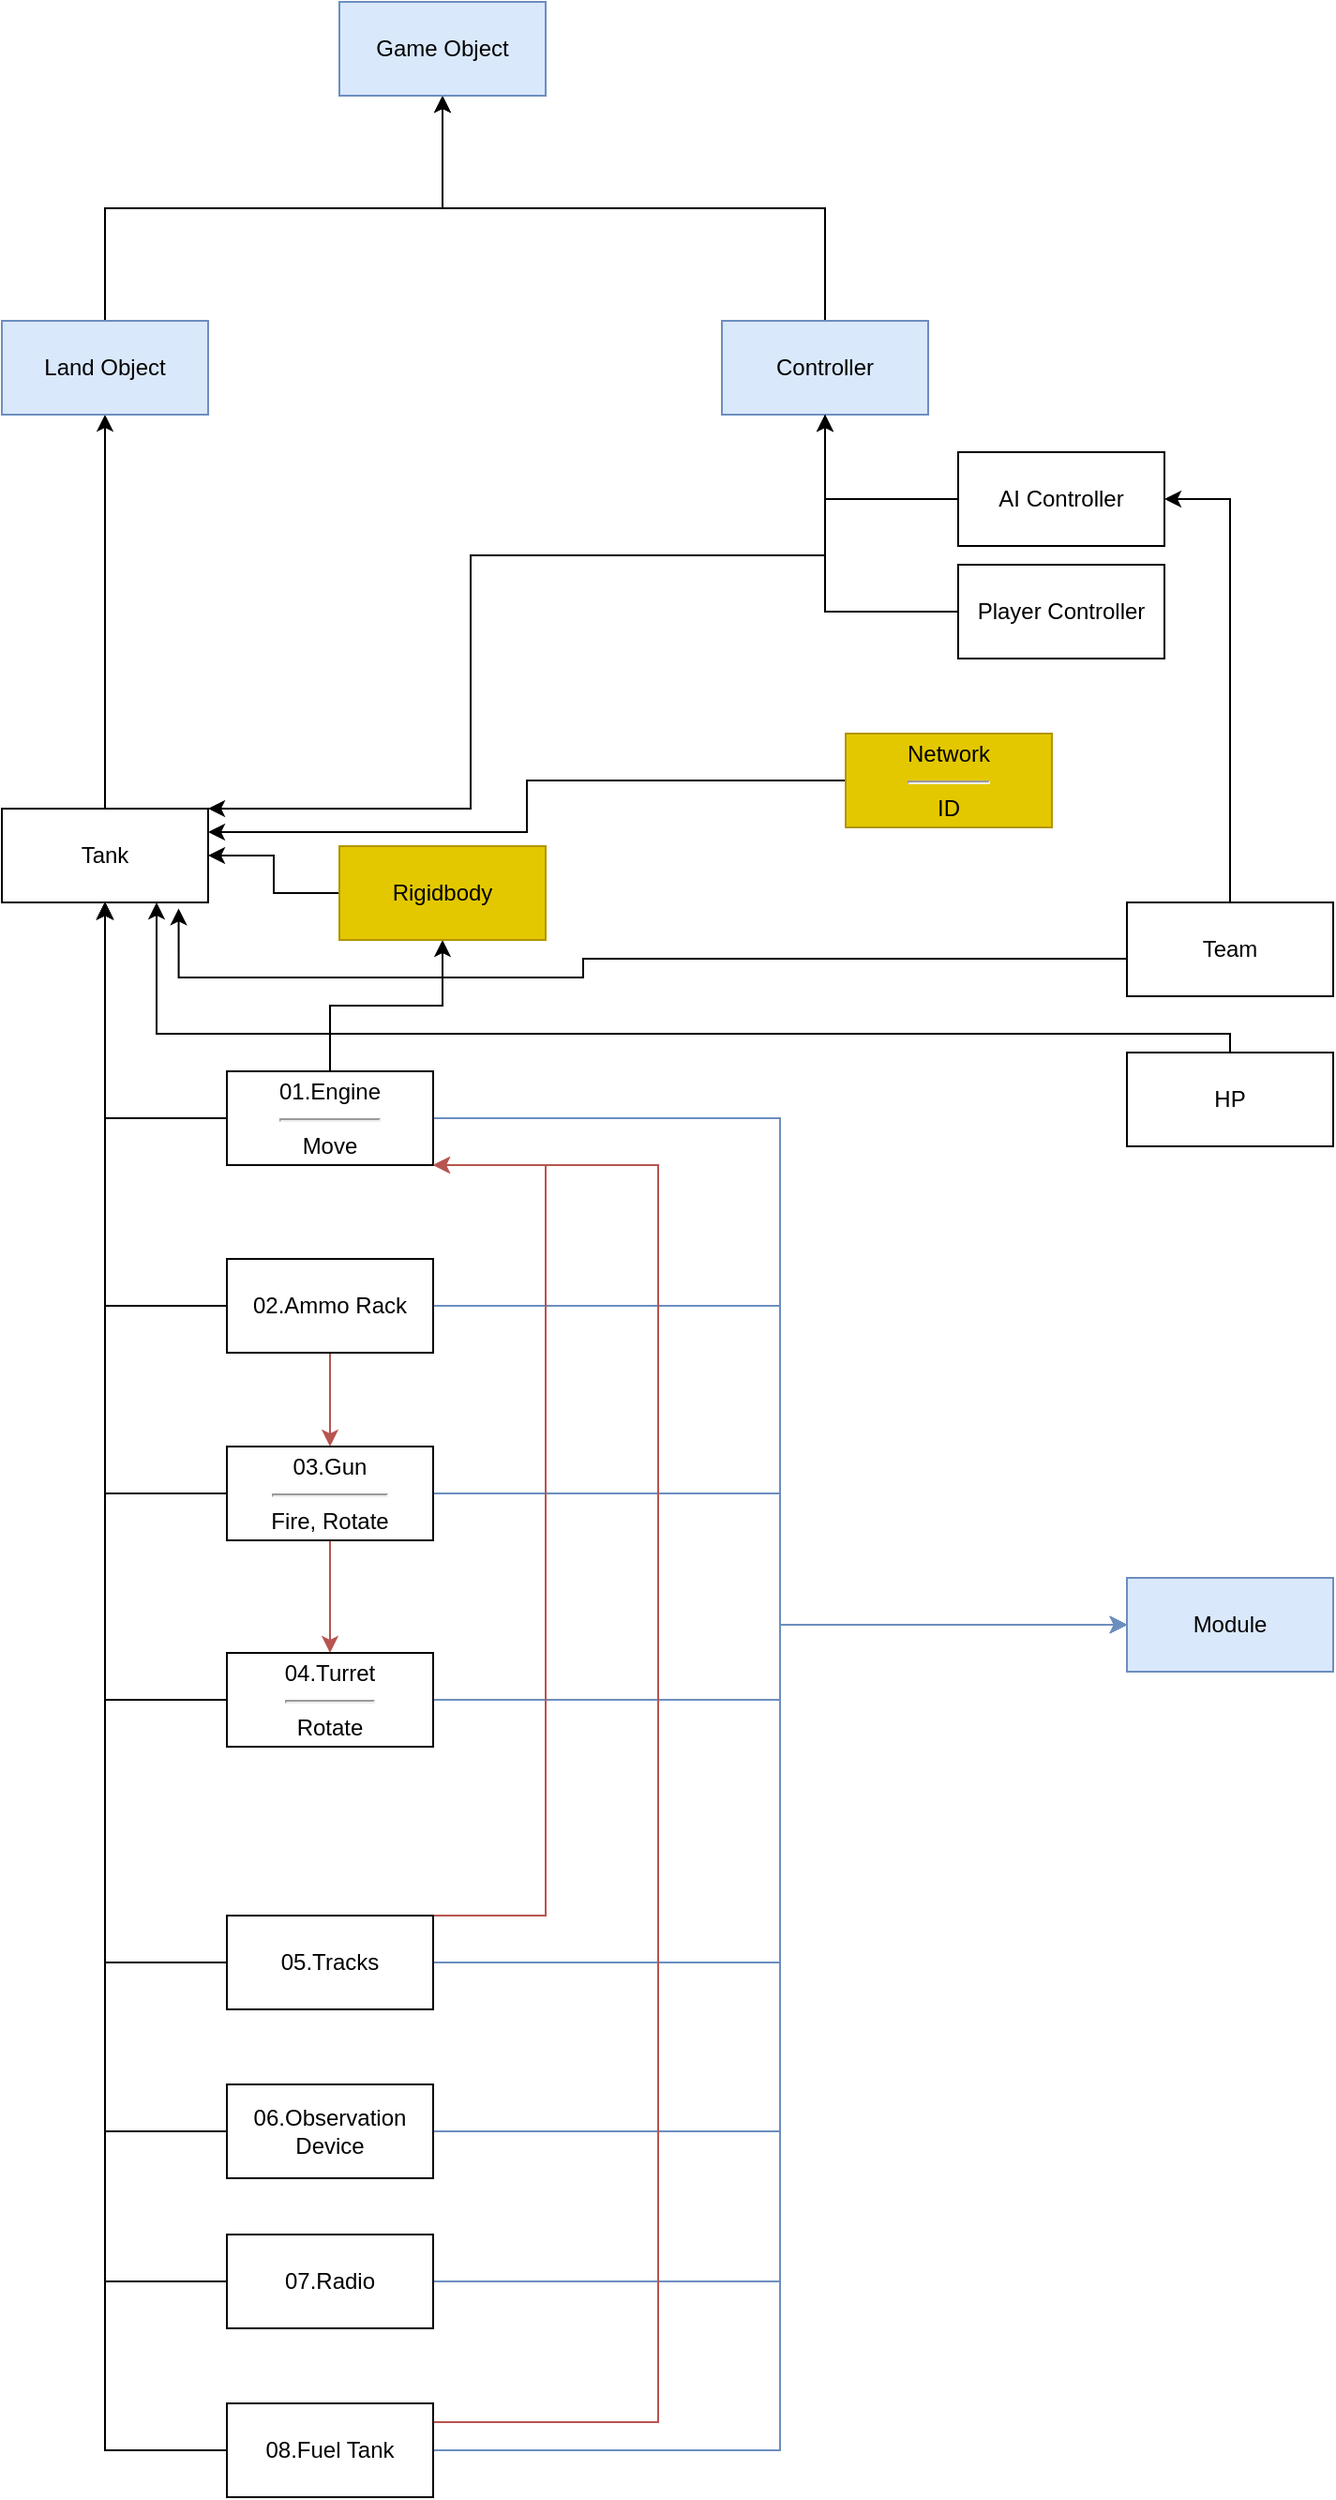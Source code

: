 <mxfile version="26.2.2">
  <diagram id="C5RBs43oDa-KdzZeNtuy" name="Page-1">
    <mxGraphModel dx="1428" dy="2018" grid="1" gridSize="10" guides="1" tooltips="1" connect="1" arrows="1" fold="1" page="1" pageScale="1" pageWidth="827" pageHeight="1169" math="0" shadow="0">
      <root>
        <mxCell id="WIyWlLk6GJQsqaUBKTNV-0" />
        <mxCell id="WIyWlLk6GJQsqaUBKTNV-1" parent="WIyWlLk6GJQsqaUBKTNV-0" />
        <mxCell id="MAa_id4GODkYyRuKRBiz-32" style="edgeStyle=orthogonalEdgeStyle;rounded=0;orthogonalLoop=1;jettySize=auto;html=1;exitX=0.5;exitY=0;exitDx=0;exitDy=0;entryX=0.5;entryY=1;entryDx=0;entryDy=0;" parent="WIyWlLk6GJQsqaUBKTNV-1" source="MAa_id4GODkYyRuKRBiz-0" target="MAa_id4GODkYyRuKRBiz-31" edge="1">
          <mxGeometry relative="1" as="geometry" />
        </mxCell>
        <mxCell id="MAa_id4GODkYyRuKRBiz-0" value="Tank" style="html=1;whiteSpace=wrap;noLabel=0;expand=1;comic=0;resizeHeight=0;" parent="WIyWlLk6GJQsqaUBKTNV-1" vertex="1">
          <mxGeometry x="30" y="210" width="110" height="50" as="geometry" />
        </mxCell>
        <mxCell id="MAa_id4GODkYyRuKRBiz-13" style="edgeStyle=orthogonalEdgeStyle;rounded=0;orthogonalLoop=1;jettySize=auto;html=1;exitX=0;exitY=0.5;exitDx=0;exitDy=0;entryX=0.5;entryY=1;entryDx=0;entryDy=0;" parent="WIyWlLk6GJQsqaUBKTNV-1" source="MAa_id4GODkYyRuKRBiz-2" target="MAa_id4GODkYyRuKRBiz-0" edge="1">
          <mxGeometry relative="1" as="geometry" />
        </mxCell>
        <mxCell id="MAa_id4GODkYyRuKRBiz-27" style="edgeStyle=orthogonalEdgeStyle;rounded=0;orthogonalLoop=1;jettySize=auto;html=1;entryX=0.5;entryY=0;entryDx=0;entryDy=0;fillColor=#f8cecc;strokeColor=#b85450;" parent="WIyWlLk6GJQsqaUBKTNV-1" source="MAa_id4GODkYyRuKRBiz-2" target="MAa_id4GODkYyRuKRBiz-4" edge="1">
          <mxGeometry relative="1" as="geometry" />
        </mxCell>
        <mxCell id="ON_rqly2Lm6P_RDxt7Wj-2" style="edgeStyle=orthogonalEdgeStyle;rounded=0;orthogonalLoop=1;jettySize=auto;html=1;entryX=0;entryY=0.5;entryDx=0;entryDy=0;fillColor=#dae8fc;strokeColor=#6c8ebf;" edge="1" parent="WIyWlLk6GJQsqaUBKTNV-1" source="MAa_id4GODkYyRuKRBiz-2" target="ON_rqly2Lm6P_RDxt7Wj-0">
          <mxGeometry relative="1" as="geometry" />
        </mxCell>
        <mxCell id="MAa_id4GODkYyRuKRBiz-2" value="02.Ammo Rack" style="html=1;whiteSpace=wrap;" parent="WIyWlLk6GJQsqaUBKTNV-1" vertex="1">
          <mxGeometry x="150" y="450" width="110" height="50" as="geometry" />
        </mxCell>
        <mxCell id="MAa_id4GODkYyRuKRBiz-15" style="edgeStyle=orthogonalEdgeStyle;rounded=0;orthogonalLoop=1;jettySize=auto;html=1;entryX=0.5;entryY=1;entryDx=0;entryDy=0;" parent="WIyWlLk6GJQsqaUBKTNV-1" source="MAa_id4GODkYyRuKRBiz-4" target="MAa_id4GODkYyRuKRBiz-0" edge="1">
          <mxGeometry relative="1" as="geometry" />
        </mxCell>
        <mxCell id="MAa_id4GODkYyRuKRBiz-26" style="edgeStyle=orthogonalEdgeStyle;rounded=0;orthogonalLoop=1;jettySize=auto;html=1;exitX=0.5;exitY=1;exitDx=0;exitDy=0;entryX=0.5;entryY=0;entryDx=0;entryDy=0;fillColor=#f8cecc;strokeColor=#b85450;" parent="WIyWlLk6GJQsqaUBKTNV-1" source="MAa_id4GODkYyRuKRBiz-4" target="MAa_id4GODkYyRuKRBiz-8" edge="1">
          <mxGeometry relative="1" as="geometry" />
        </mxCell>
        <mxCell id="ON_rqly2Lm6P_RDxt7Wj-3" style="edgeStyle=orthogonalEdgeStyle;rounded=0;orthogonalLoop=1;jettySize=auto;html=1;entryX=0;entryY=0.5;entryDx=0;entryDy=0;fillColor=#dae8fc;strokeColor=#6c8ebf;" edge="1" parent="WIyWlLk6GJQsqaUBKTNV-1" source="MAa_id4GODkYyRuKRBiz-4" target="ON_rqly2Lm6P_RDxt7Wj-0">
          <mxGeometry relative="1" as="geometry" />
        </mxCell>
        <mxCell id="MAa_id4GODkYyRuKRBiz-4" value="03.Gun&lt;hr&gt;Fire,&amp;nbsp;&lt;span style=&quot;background-color: transparent; color: light-dark(rgb(0, 0, 0), rgb(255, 255, 255));&quot;&gt;Rotate&lt;/span&gt;" style="html=1;whiteSpace=wrap;" parent="WIyWlLk6GJQsqaUBKTNV-1" vertex="1">
          <mxGeometry x="150" y="550" width="110" height="50" as="geometry" />
        </mxCell>
        <mxCell id="MAa_id4GODkYyRuKRBiz-12" style="edgeStyle=orthogonalEdgeStyle;rounded=0;orthogonalLoop=1;jettySize=auto;html=1;entryX=0.5;entryY=1;entryDx=0;entryDy=0;" parent="WIyWlLk6GJQsqaUBKTNV-1" source="MAa_id4GODkYyRuKRBiz-5" target="MAa_id4GODkYyRuKRBiz-0" edge="1">
          <mxGeometry relative="1" as="geometry" />
        </mxCell>
        <mxCell id="MAa_id4GODkYyRuKRBiz-68" style="edgeStyle=orthogonalEdgeStyle;rounded=0;orthogonalLoop=1;jettySize=auto;html=1;exitX=0.5;exitY=0;exitDx=0;exitDy=0;fontFamily=Helvetica;fontSize=12;fontColor=default;" parent="WIyWlLk6GJQsqaUBKTNV-1" source="MAa_id4GODkYyRuKRBiz-5" edge="1">
          <mxGeometry relative="1" as="geometry">
            <mxPoint x="205.143" y="349.857" as="targetPoint" />
          </mxGeometry>
        </mxCell>
        <mxCell id="MAa_id4GODkYyRuKRBiz-74" value="" style="edgeStyle=orthogonalEdgeStyle;rounded=0;orthogonalLoop=1;jettySize=auto;html=1;fontFamily=Helvetica;fontSize=12;fontColor=default;" parent="WIyWlLk6GJQsqaUBKTNV-1" source="MAa_id4GODkYyRuKRBiz-5" target="MAa_id4GODkYyRuKRBiz-64" edge="1">
          <mxGeometry relative="1" as="geometry" />
        </mxCell>
        <mxCell id="ON_rqly2Lm6P_RDxt7Wj-1" style="edgeStyle=orthogonalEdgeStyle;rounded=0;orthogonalLoop=1;jettySize=auto;html=1;entryX=0;entryY=0.5;entryDx=0;entryDy=0;fillColor=#dae8fc;strokeColor=#6c8ebf;" edge="1" parent="WIyWlLk6GJQsqaUBKTNV-1" source="MAa_id4GODkYyRuKRBiz-5" target="ON_rqly2Lm6P_RDxt7Wj-0">
          <mxGeometry relative="1" as="geometry" />
        </mxCell>
        <mxCell id="MAa_id4GODkYyRuKRBiz-5" value="01.Engine&lt;hr&gt;Move" style="html=1;whiteSpace=wrap;" parent="WIyWlLk6GJQsqaUBKTNV-1" vertex="1">
          <mxGeometry x="150" y="350" width="110" height="50" as="geometry" />
        </mxCell>
        <mxCell id="MAa_id4GODkYyRuKRBiz-21" style="edgeStyle=orthogonalEdgeStyle;rounded=0;orthogonalLoop=1;jettySize=auto;html=1;exitX=0;exitY=0.5;exitDx=0;exitDy=0;entryX=0.5;entryY=1;entryDx=0;entryDy=0;" parent="WIyWlLk6GJQsqaUBKTNV-1" source="MAa_id4GODkYyRuKRBiz-7" target="MAa_id4GODkYyRuKRBiz-0" edge="1">
          <mxGeometry relative="1" as="geometry" />
        </mxCell>
        <mxCell id="ON_rqly2Lm6P_RDxt7Wj-7" style="edgeStyle=orthogonalEdgeStyle;rounded=0;orthogonalLoop=1;jettySize=auto;html=1;entryX=0;entryY=0.5;entryDx=0;entryDy=0;fillColor=#dae8fc;strokeColor=#6c8ebf;" edge="1" parent="WIyWlLk6GJQsqaUBKTNV-1" source="MAa_id4GODkYyRuKRBiz-7" target="ON_rqly2Lm6P_RDxt7Wj-0">
          <mxGeometry relative="1" as="geometry" />
        </mxCell>
        <mxCell id="MAa_id4GODkYyRuKRBiz-7" value="07.Radio" style="html=1;whiteSpace=wrap;" parent="WIyWlLk6GJQsqaUBKTNV-1" vertex="1">
          <mxGeometry x="150" y="970" width="110" height="50" as="geometry" />
        </mxCell>
        <mxCell id="MAa_id4GODkYyRuKRBiz-16" style="edgeStyle=orthogonalEdgeStyle;rounded=0;orthogonalLoop=1;jettySize=auto;html=1;entryX=0.5;entryY=1;entryDx=0;entryDy=0;" parent="WIyWlLk6GJQsqaUBKTNV-1" source="MAa_id4GODkYyRuKRBiz-8" target="MAa_id4GODkYyRuKRBiz-0" edge="1">
          <mxGeometry relative="1" as="geometry" />
        </mxCell>
        <mxCell id="ON_rqly2Lm6P_RDxt7Wj-4" style="edgeStyle=orthogonalEdgeStyle;rounded=0;orthogonalLoop=1;jettySize=auto;html=1;entryX=0;entryY=0.5;entryDx=0;entryDy=0;fillColor=#dae8fc;strokeColor=#6c8ebf;" edge="1" parent="WIyWlLk6GJQsqaUBKTNV-1" source="MAa_id4GODkYyRuKRBiz-8" target="ON_rqly2Lm6P_RDxt7Wj-0">
          <mxGeometry relative="1" as="geometry" />
        </mxCell>
        <mxCell id="MAa_id4GODkYyRuKRBiz-8" value="04.Turret&lt;hr&gt;Rotate" style="html=1;whiteSpace=wrap;" parent="WIyWlLk6GJQsqaUBKTNV-1" vertex="1">
          <mxGeometry x="150" y="660" width="110" height="50" as="geometry" />
        </mxCell>
        <mxCell id="MAa_id4GODkYyRuKRBiz-19" style="edgeStyle=orthogonalEdgeStyle;rounded=0;orthogonalLoop=1;jettySize=auto;html=1;entryX=0.5;entryY=1;entryDx=0;entryDy=0;" parent="WIyWlLk6GJQsqaUBKTNV-1" source="MAa_id4GODkYyRuKRBiz-9" target="MAa_id4GODkYyRuKRBiz-0" edge="1">
          <mxGeometry relative="1" as="geometry" />
        </mxCell>
        <mxCell id="MAa_id4GODkYyRuKRBiz-30" style="edgeStyle=orthogonalEdgeStyle;rounded=0;orthogonalLoop=1;jettySize=auto;html=1;exitX=1;exitY=0;exitDx=0;exitDy=0;entryX=1;entryY=1;entryDx=0;entryDy=0;fillColor=#f8cecc;strokeColor=#b85450;" parent="WIyWlLk6GJQsqaUBKTNV-1" source="MAa_id4GODkYyRuKRBiz-9" target="MAa_id4GODkYyRuKRBiz-5" edge="1">
          <mxGeometry relative="1" as="geometry">
            <Array as="points">
              <mxPoint x="320" y="800" />
              <mxPoint x="320" y="400" />
            </Array>
          </mxGeometry>
        </mxCell>
        <mxCell id="ON_rqly2Lm6P_RDxt7Wj-5" style="edgeStyle=orthogonalEdgeStyle;rounded=0;orthogonalLoop=1;jettySize=auto;html=1;entryX=0;entryY=0.5;entryDx=0;entryDy=0;fillColor=#dae8fc;strokeColor=#6c8ebf;" edge="1" parent="WIyWlLk6GJQsqaUBKTNV-1" source="MAa_id4GODkYyRuKRBiz-9" target="ON_rqly2Lm6P_RDxt7Wj-0">
          <mxGeometry relative="1" as="geometry" />
        </mxCell>
        <mxCell id="MAa_id4GODkYyRuKRBiz-9" value="05.Tracks" style="html=1;whiteSpace=wrap;" parent="WIyWlLk6GJQsqaUBKTNV-1" vertex="1">
          <mxGeometry x="150" y="800" width="110" height="50" as="geometry" />
        </mxCell>
        <mxCell id="MAa_id4GODkYyRuKRBiz-18" style="edgeStyle=orthogonalEdgeStyle;rounded=0;orthogonalLoop=1;jettySize=auto;html=1;entryX=0.5;entryY=1;entryDx=0;entryDy=0;" parent="WIyWlLk6GJQsqaUBKTNV-1" source="MAa_id4GODkYyRuKRBiz-10" target="MAa_id4GODkYyRuKRBiz-0" edge="1">
          <mxGeometry relative="1" as="geometry" />
        </mxCell>
        <mxCell id="ON_rqly2Lm6P_RDxt7Wj-6" style="edgeStyle=orthogonalEdgeStyle;rounded=0;orthogonalLoop=1;jettySize=auto;html=1;entryX=0;entryY=0.5;entryDx=0;entryDy=0;fillColor=#dae8fc;strokeColor=#6c8ebf;" edge="1" parent="WIyWlLk6GJQsqaUBKTNV-1" source="MAa_id4GODkYyRuKRBiz-10" target="ON_rqly2Lm6P_RDxt7Wj-0">
          <mxGeometry relative="1" as="geometry" />
        </mxCell>
        <mxCell id="MAa_id4GODkYyRuKRBiz-10" value="06.Observation Device" style="html=1;whiteSpace=wrap;" parent="WIyWlLk6GJQsqaUBKTNV-1" vertex="1">
          <mxGeometry x="150" y="890" width="110" height="50" as="geometry" />
        </mxCell>
        <mxCell id="MAa_id4GODkYyRuKRBiz-23" style="edgeStyle=orthogonalEdgeStyle;rounded=0;orthogonalLoop=1;jettySize=auto;html=1;exitX=0;exitY=0.5;exitDx=0;exitDy=0;entryX=0.5;entryY=1;entryDx=0;entryDy=0;" parent="WIyWlLk6GJQsqaUBKTNV-1" source="MAa_id4GODkYyRuKRBiz-11" target="MAa_id4GODkYyRuKRBiz-0" edge="1">
          <mxGeometry relative="1" as="geometry" />
        </mxCell>
        <mxCell id="MAa_id4GODkYyRuKRBiz-29" style="edgeStyle=orthogonalEdgeStyle;rounded=0;orthogonalLoop=1;jettySize=auto;html=1;exitX=1;exitY=0.5;exitDx=0;exitDy=0;entryX=1;entryY=1;entryDx=0;entryDy=0;fillColor=#f8cecc;strokeColor=#b85450;" parent="WIyWlLk6GJQsqaUBKTNV-1" source="MAa_id4GODkYyRuKRBiz-11" target="MAa_id4GODkYyRuKRBiz-5" edge="1">
          <mxGeometry relative="1" as="geometry">
            <Array as="points">
              <mxPoint x="260" y="1070" />
              <mxPoint x="380" y="1070" />
              <mxPoint x="380" y="400" />
            </Array>
          </mxGeometry>
        </mxCell>
        <mxCell id="ON_rqly2Lm6P_RDxt7Wj-8" style="edgeStyle=orthogonalEdgeStyle;rounded=0;orthogonalLoop=1;jettySize=auto;html=1;entryX=0;entryY=0.5;entryDx=0;entryDy=0;fillColor=#dae8fc;strokeColor=#6c8ebf;" edge="1" parent="WIyWlLk6GJQsqaUBKTNV-1" source="MAa_id4GODkYyRuKRBiz-11" target="ON_rqly2Lm6P_RDxt7Wj-0">
          <mxGeometry relative="1" as="geometry" />
        </mxCell>
        <mxCell id="MAa_id4GODkYyRuKRBiz-11" value="08.Fuel Tank" style="html=1;whiteSpace=wrap;" parent="WIyWlLk6GJQsqaUBKTNV-1" vertex="1">
          <mxGeometry x="150" y="1060" width="110" height="50" as="geometry" />
        </mxCell>
        <mxCell id="MAa_id4GODkYyRuKRBiz-102" style="edgeStyle=orthogonalEdgeStyle;rounded=0;orthogonalLoop=1;jettySize=auto;html=1;entryX=0.5;entryY=1;entryDx=0;entryDy=0;fontFamily=Helvetica;fontSize=12;fontColor=default;" parent="WIyWlLk6GJQsqaUBKTNV-1" source="MAa_id4GODkYyRuKRBiz-31" target="MAa_id4GODkYyRuKRBiz-100" edge="1">
          <mxGeometry relative="1" as="geometry">
            <Array as="points">
              <mxPoint x="85" y="-110" />
              <mxPoint x="265" y="-110" />
            </Array>
          </mxGeometry>
        </mxCell>
        <mxCell id="MAa_id4GODkYyRuKRBiz-31" value="Land Object" style="html=1;whiteSpace=wrap;fillColor=#dae8fc;strokeColor=#6c8ebf;" parent="WIyWlLk6GJQsqaUBKTNV-1" vertex="1">
          <mxGeometry x="30" y="-50" width="110" height="50" as="geometry" />
        </mxCell>
        <mxCell id="MAa_id4GODkYyRuKRBiz-75" style="edgeStyle=orthogonalEdgeStyle;rounded=0;orthogonalLoop=1;jettySize=auto;html=1;entryX=1;entryY=0.5;entryDx=0;entryDy=0;fontFamily=Helvetica;fontSize=12;fontColor=default;" parent="WIyWlLk6GJQsqaUBKTNV-1" source="MAa_id4GODkYyRuKRBiz-64" target="MAa_id4GODkYyRuKRBiz-0" edge="1">
          <mxGeometry relative="1" as="geometry" />
        </mxCell>
        <mxCell id="MAa_id4GODkYyRuKRBiz-64" value="Rigidbody" style="html=1;whiteSpace=wrap;comic=0;strokeColor=#B09500;align=center;verticalAlign=middle;fontFamily=Helvetica;fontSize=12;fontColor=#000000;fillColor=#e3c800;" parent="WIyWlLk6GJQsqaUBKTNV-1" vertex="1">
          <mxGeometry x="210" y="230" width="110" height="50" as="geometry" />
        </mxCell>
        <mxCell id="MAa_id4GODkYyRuKRBiz-89" style="edgeStyle=orthogonalEdgeStyle;rounded=0;orthogonalLoop=1;jettySize=auto;html=1;entryX=1;entryY=0;entryDx=0;entryDy=0;fontFamily=Helvetica;fontSize=12;fontColor=default;" parent="WIyWlLk6GJQsqaUBKTNV-1" source="MAa_id4GODkYyRuKRBiz-76" target="MAa_id4GODkYyRuKRBiz-0" edge="1">
          <mxGeometry relative="1" as="geometry">
            <Array as="points">
              <mxPoint x="280" y="75" />
              <mxPoint x="280" y="210" />
            </Array>
          </mxGeometry>
        </mxCell>
        <mxCell id="MAa_id4GODkYyRuKRBiz-101" style="edgeStyle=orthogonalEdgeStyle;rounded=0;orthogonalLoop=1;jettySize=auto;html=1;entryX=0.5;entryY=1;entryDx=0;entryDy=0;fontFamily=Helvetica;fontSize=12;fontColor=default;" parent="WIyWlLk6GJQsqaUBKTNV-1" source="MAa_id4GODkYyRuKRBiz-76" target="MAa_id4GODkYyRuKRBiz-100" edge="1">
          <mxGeometry relative="1" as="geometry">
            <Array as="points">
              <mxPoint x="469" y="-110" />
              <mxPoint x="265" y="-110" />
            </Array>
          </mxGeometry>
        </mxCell>
        <mxCell id="MAa_id4GODkYyRuKRBiz-76" value="Controller" style="html=1;whiteSpace=wrap;comic=0;strokeColor=#6c8ebf;align=center;verticalAlign=middle;fontFamily=Helvetica;fontSize=12;fillColor=#dae8fc;" parent="WIyWlLk6GJQsqaUBKTNV-1" vertex="1">
          <mxGeometry x="414" y="-50" width="110" height="50" as="geometry" />
        </mxCell>
        <mxCell id="MAa_id4GODkYyRuKRBiz-79" style="edgeStyle=orthogonalEdgeStyle;rounded=0;orthogonalLoop=1;jettySize=auto;html=1;entryX=0.5;entryY=1;entryDx=0;entryDy=0;fontFamily=Helvetica;fontSize=12;fontColor=default;" parent="WIyWlLk6GJQsqaUBKTNV-1" source="MAa_id4GODkYyRuKRBiz-78" target="MAa_id4GODkYyRuKRBiz-76" edge="1">
          <mxGeometry relative="1" as="geometry" />
        </mxCell>
        <mxCell id="MAa_id4GODkYyRuKRBiz-78" value="AI Controller" style="html=1;whiteSpace=wrap;comic=0;strokeColor=default;align=center;verticalAlign=middle;fontFamily=Helvetica;fontSize=12;fontColor=default;fillColor=default;" parent="WIyWlLk6GJQsqaUBKTNV-1" vertex="1">
          <mxGeometry x="540" y="20" width="110" height="50" as="geometry" />
        </mxCell>
        <mxCell id="MAa_id4GODkYyRuKRBiz-82" style="edgeStyle=orthogonalEdgeStyle;rounded=0;orthogonalLoop=1;jettySize=auto;html=1;entryX=0.5;entryY=1;entryDx=0;entryDy=0;fontFamily=Helvetica;fontSize=12;fontColor=default;" parent="WIyWlLk6GJQsqaUBKTNV-1" source="MAa_id4GODkYyRuKRBiz-81" target="MAa_id4GODkYyRuKRBiz-76" edge="1">
          <mxGeometry relative="1" as="geometry" />
        </mxCell>
        <mxCell id="MAa_id4GODkYyRuKRBiz-81" value="Player Controller" style="html=1;whiteSpace=wrap;comic=0;strokeColor=default;align=center;verticalAlign=middle;fontFamily=Helvetica;fontSize=12;fontColor=default;fillColor=default;" parent="WIyWlLk6GJQsqaUBKTNV-1" vertex="1">
          <mxGeometry x="540" y="80" width="110" height="50" as="geometry" />
        </mxCell>
        <mxCell id="MAa_id4GODkYyRuKRBiz-91" style="edgeStyle=orthogonalEdgeStyle;rounded=0;orthogonalLoop=1;jettySize=auto;html=1;entryX=1;entryY=0.25;entryDx=0;entryDy=0;fontFamily=Helvetica;fontSize=12;fontColor=default;" parent="WIyWlLk6GJQsqaUBKTNV-1" source="MAa_id4GODkYyRuKRBiz-90" target="MAa_id4GODkYyRuKRBiz-0" edge="1">
          <mxGeometry relative="1" as="geometry" />
        </mxCell>
        <mxCell id="MAa_id4GODkYyRuKRBiz-90" value="Network&lt;div&gt;&lt;hr&gt;ID&lt;/div&gt;" style="html=1;whiteSpace=wrap;comic=0;strokeColor=#B09500;align=center;verticalAlign=middle;fontFamily=Helvetica;fontSize=12;fontColor=#000000;fillColor=#e3c800;" parent="WIyWlLk6GJQsqaUBKTNV-1" vertex="1">
          <mxGeometry x="480" y="170" width="110" height="50" as="geometry" />
        </mxCell>
        <mxCell id="MAa_id4GODkYyRuKRBiz-98" style="edgeStyle=orthogonalEdgeStyle;rounded=0;orthogonalLoop=1;jettySize=auto;html=1;entryX=1;entryY=0.5;entryDx=0;entryDy=0;fontFamily=Helvetica;fontSize=12;fontColor=default;" parent="WIyWlLk6GJQsqaUBKTNV-1" source="MAa_id4GODkYyRuKRBiz-94" target="MAa_id4GODkYyRuKRBiz-78" edge="1">
          <mxGeometry relative="1" as="geometry" />
        </mxCell>
        <mxCell id="MAa_id4GODkYyRuKRBiz-94" value="Team" style="html=1;whiteSpace=wrap;comic=0;strokeColor=default;align=center;verticalAlign=middle;fontFamily=Helvetica;fontSize=12;fontColor=default;fillColor=default;" parent="WIyWlLk6GJQsqaUBKTNV-1" vertex="1">
          <mxGeometry x="630" y="260" width="110" height="50" as="geometry" />
        </mxCell>
        <mxCell id="MAa_id4GODkYyRuKRBiz-96" style="edgeStyle=orthogonalEdgeStyle;rounded=0;orthogonalLoop=1;jettySize=auto;html=1;entryX=0.857;entryY=1.064;entryDx=0;entryDy=0;entryPerimeter=0;fontFamily=Helvetica;fontSize=12;fontColor=default;" parent="WIyWlLk6GJQsqaUBKTNV-1" source="MAa_id4GODkYyRuKRBiz-94" target="MAa_id4GODkYyRuKRBiz-0" edge="1">
          <mxGeometry relative="1" as="geometry">
            <Array as="points">
              <mxPoint x="340" y="290" />
              <mxPoint x="340" y="300" />
              <mxPoint x="124" y="300" />
            </Array>
          </mxGeometry>
        </mxCell>
        <mxCell id="MAa_id4GODkYyRuKRBiz-100" value="Game Object" style="html=1;whiteSpace=wrap;comic=0;strokeColor=#6c8ebf;align=center;verticalAlign=middle;fontFamily=Helvetica;fontSize=12;fillColor=#dae8fc;" parent="WIyWlLk6GJQsqaUBKTNV-1" vertex="1">
          <mxGeometry x="210" y="-220" width="110" height="50" as="geometry" />
        </mxCell>
        <mxCell id="MAa_id4GODkYyRuKRBiz-104" style="edgeStyle=orthogonalEdgeStyle;rounded=0;orthogonalLoop=1;jettySize=auto;html=1;entryX=0.75;entryY=1;entryDx=0;entryDy=0;fontFamily=Helvetica;fontSize=12;fontColor=default;" parent="WIyWlLk6GJQsqaUBKTNV-1" source="MAa_id4GODkYyRuKRBiz-103" target="MAa_id4GODkYyRuKRBiz-0" edge="1">
          <mxGeometry relative="1" as="geometry">
            <Array as="points">
              <mxPoint x="685" y="330" />
              <mxPoint x="113" y="330" />
            </Array>
          </mxGeometry>
        </mxCell>
        <mxCell id="MAa_id4GODkYyRuKRBiz-103" value="HP" style="html=1;whiteSpace=wrap;comic=0;strokeColor=default;align=center;verticalAlign=middle;fontFamily=Helvetica;fontSize=12;fontColor=default;fillColor=default;" parent="WIyWlLk6GJQsqaUBKTNV-1" vertex="1">
          <mxGeometry x="630" y="340" width="110" height="50" as="geometry" />
        </mxCell>
        <mxCell id="ON_rqly2Lm6P_RDxt7Wj-0" value="Module" style="html=1;whiteSpace=wrap;comic=0;strokeColor=#6c8ebf;align=center;verticalAlign=middle;fontFamily=Helvetica;fontSize=12;fillColor=#dae8fc;" vertex="1" parent="WIyWlLk6GJQsqaUBKTNV-1">
          <mxGeometry x="630" y="620" width="110" height="50" as="geometry" />
        </mxCell>
      </root>
    </mxGraphModel>
  </diagram>
</mxfile>
